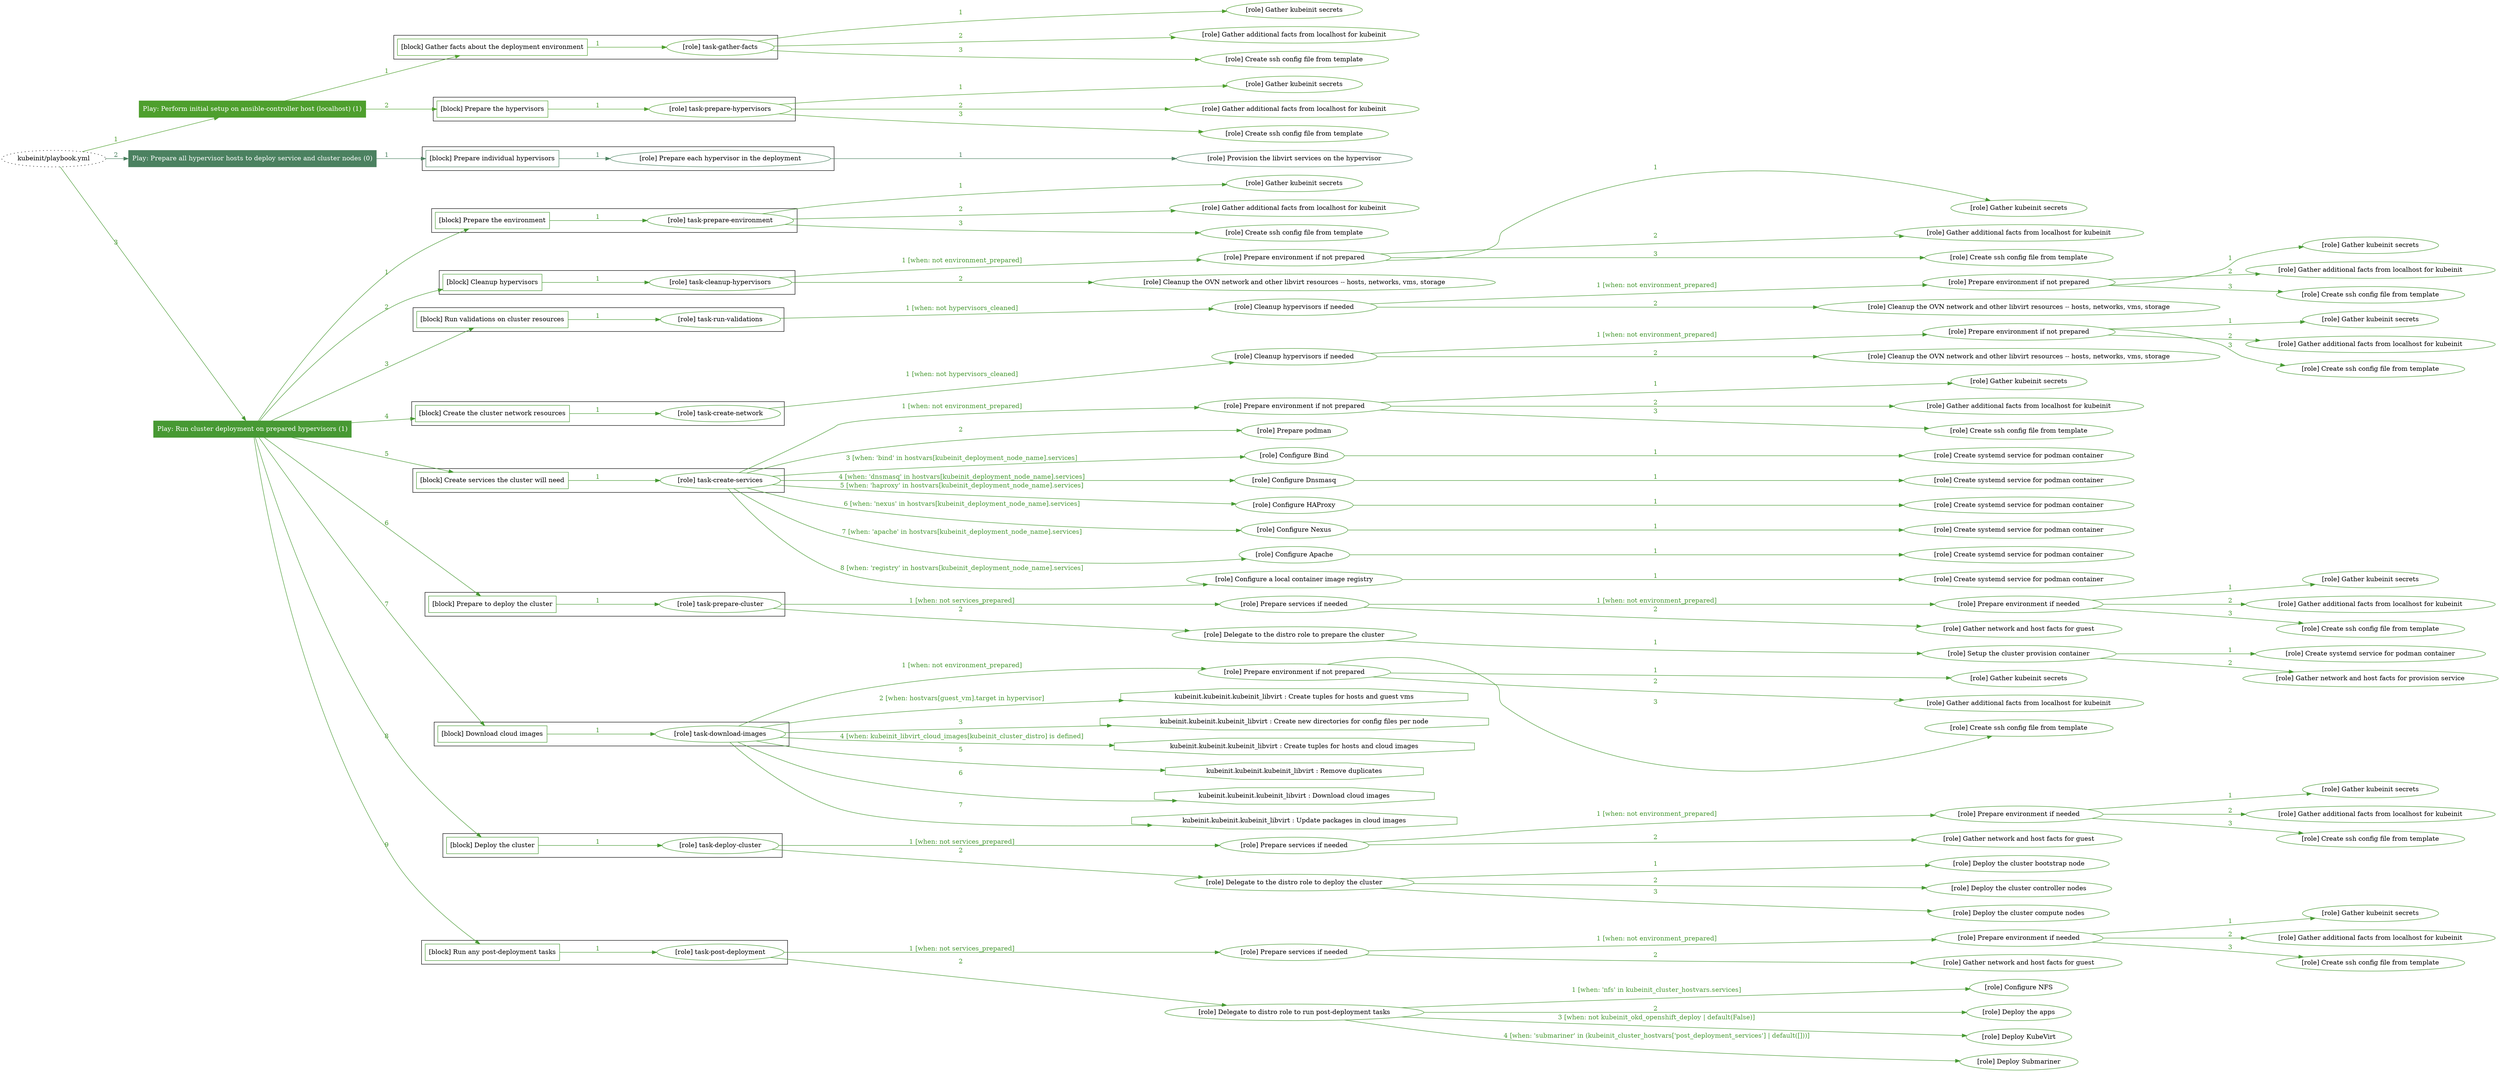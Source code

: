 digraph {
	graph [concentrate=true ordering=in rankdir=LR ratio=fill]
	edge [esep=5 sep=10]
	"kubeinit/playbook.yml" [URL="/home/runner/work/kubeinit/kubeinit/kubeinit/playbook.yml" id=playbook_1ff93399 style=dotted]
	play_5fdfd89e [label="Play: Perform initial setup on ansible-controller host (localhost) (1)" URL="/home/runner/work/kubeinit/kubeinit/kubeinit/playbook.yml" color="#4e9f2d" fontcolor="#ffffff" id=play_5fdfd89e shape=box style=filled tooltip=localhost]
	"kubeinit/playbook.yml" -> play_5fdfd89e [label="1 " color="#4e9f2d" fontcolor="#4e9f2d" id=edge_21fdbb49 labeltooltip="1 " tooltip="1 "]
	subgraph "Gather kubeinit secrets" {
		role_49c3a734 [label="[role] Gather kubeinit secrets" URL="/home/runner/.ansible/collections/ansible_collections/kubeinit/kubeinit/roles/kubeinit_prepare/tasks/gather_kubeinit_facts.yml" color="#4e9f2d" id=role_49c3a734 tooltip="Gather kubeinit secrets"]
	}
	subgraph "Gather additional facts from localhost for kubeinit" {
		role_5e8c864f [label="[role] Gather additional facts from localhost for kubeinit" URL="/home/runner/.ansible/collections/ansible_collections/kubeinit/kubeinit/roles/kubeinit_prepare/tasks/gather_kubeinit_facts.yml" color="#4e9f2d" id=role_5e8c864f tooltip="Gather additional facts from localhost for kubeinit"]
	}
	subgraph "Create ssh config file from template" {
		role_b722c3be [label="[role] Create ssh config file from template" URL="/home/runner/.ansible/collections/ansible_collections/kubeinit/kubeinit/roles/kubeinit_prepare/tasks/gather_kubeinit_facts.yml" color="#4e9f2d" id=role_b722c3be tooltip="Create ssh config file from template"]
	}
	subgraph "task-gather-facts" {
		role_7dc022e3 [label="[role] task-gather-facts" URL="/home/runner/work/kubeinit/kubeinit/kubeinit/playbook.yml" color="#4e9f2d" id=role_7dc022e3 tooltip="task-gather-facts"]
		role_7dc022e3 -> role_49c3a734 [label="1 " color="#4e9f2d" fontcolor="#4e9f2d" id=edge_819ff33d labeltooltip="1 " tooltip="1 "]
		role_7dc022e3 -> role_5e8c864f [label="2 " color="#4e9f2d" fontcolor="#4e9f2d" id=edge_1ce2fb0a labeltooltip="2 " tooltip="2 "]
		role_7dc022e3 -> role_b722c3be [label="3 " color="#4e9f2d" fontcolor="#4e9f2d" id=edge_2e42896e labeltooltip="3 " tooltip="3 "]
	}
	subgraph "Gather kubeinit secrets" {
		role_e5f36f93 [label="[role] Gather kubeinit secrets" URL="/home/runner/.ansible/collections/ansible_collections/kubeinit/kubeinit/roles/kubeinit_prepare/tasks/gather_kubeinit_facts.yml" color="#4e9f2d" id=role_e5f36f93 tooltip="Gather kubeinit secrets"]
	}
	subgraph "Gather additional facts from localhost for kubeinit" {
		role_db887ac4 [label="[role] Gather additional facts from localhost for kubeinit" URL="/home/runner/.ansible/collections/ansible_collections/kubeinit/kubeinit/roles/kubeinit_prepare/tasks/gather_kubeinit_facts.yml" color="#4e9f2d" id=role_db887ac4 tooltip="Gather additional facts from localhost for kubeinit"]
	}
	subgraph "Create ssh config file from template" {
		role_b3c71777 [label="[role] Create ssh config file from template" URL="/home/runner/.ansible/collections/ansible_collections/kubeinit/kubeinit/roles/kubeinit_prepare/tasks/gather_kubeinit_facts.yml" color="#4e9f2d" id=role_b3c71777 tooltip="Create ssh config file from template"]
	}
	subgraph "task-prepare-hypervisors" {
		role_5ea11b6c [label="[role] task-prepare-hypervisors" URL="/home/runner/work/kubeinit/kubeinit/kubeinit/playbook.yml" color="#4e9f2d" id=role_5ea11b6c tooltip="task-prepare-hypervisors"]
		role_5ea11b6c -> role_e5f36f93 [label="1 " color="#4e9f2d" fontcolor="#4e9f2d" id=edge_1180c8c8 labeltooltip="1 " tooltip="1 "]
		role_5ea11b6c -> role_db887ac4 [label="2 " color="#4e9f2d" fontcolor="#4e9f2d" id=edge_16443a8b labeltooltip="2 " tooltip="2 "]
		role_5ea11b6c -> role_b3c71777 [label="3 " color="#4e9f2d" fontcolor="#4e9f2d" id=edge_d5520b20 labeltooltip="3 " tooltip="3 "]
	}
	subgraph "Play: Perform initial setup on ansible-controller host (localhost) (1)" {
		play_5fdfd89e -> block_15caa8b6 [label=1 color="#4e9f2d" fontcolor="#4e9f2d" id=edge_11a3eb8b labeltooltip=1 tooltip=1]
		subgraph cluster_block_15caa8b6 {
			block_15caa8b6 [label="[block] Gather facts about the deployment environment" URL="/home/runner/work/kubeinit/kubeinit/kubeinit/playbook.yml" color="#4e9f2d" id=block_15caa8b6 labeltooltip="Gather facts about the deployment environment" shape=box tooltip="Gather facts about the deployment environment"]
			block_15caa8b6 -> role_7dc022e3 [label="1 " color="#4e9f2d" fontcolor="#4e9f2d" id=edge_500971f7 labeltooltip="1 " tooltip="1 "]
		}
		play_5fdfd89e -> block_3ce76efa [label=2 color="#4e9f2d" fontcolor="#4e9f2d" id=edge_44bc9c88 labeltooltip=2 tooltip=2]
		subgraph cluster_block_3ce76efa {
			block_3ce76efa [label="[block] Prepare the hypervisors" URL="/home/runner/work/kubeinit/kubeinit/kubeinit/playbook.yml" color="#4e9f2d" id=block_3ce76efa labeltooltip="Prepare the hypervisors" shape=box tooltip="Prepare the hypervisors"]
			block_3ce76efa -> role_5ea11b6c [label="1 " color="#4e9f2d" fontcolor="#4e9f2d" id=edge_b501c1a0 labeltooltip="1 " tooltip="1 "]
		}
	}
	play_5c0e1724 [label="Play: Prepare all hypervisor hosts to deploy service and cluster nodes (0)" URL="/home/runner/work/kubeinit/kubeinit/kubeinit/playbook.yml" color="#4b8160" fontcolor="#ffffff" id=play_5c0e1724 shape=box style=filled tooltip="Play: Prepare all hypervisor hosts to deploy service and cluster nodes (0)"]
	"kubeinit/playbook.yml" -> play_5c0e1724 [label="2 " color="#4b8160" fontcolor="#4b8160" id=edge_f6b356de labeltooltip="2 " tooltip="2 "]
	subgraph "Provision the libvirt services on the hypervisor" {
		role_77f434cf [label="[role] Provision the libvirt services on the hypervisor" URL="/home/runner/.ansible/collections/ansible_collections/kubeinit/kubeinit/roles/kubeinit_prepare/tasks/prepare_hypervisor.yml" color="#4b8160" id=role_77f434cf tooltip="Provision the libvirt services on the hypervisor"]
	}
	subgraph "Prepare each hypervisor in the deployment" {
		role_4f306f77 [label="[role] Prepare each hypervisor in the deployment" URL="/home/runner/work/kubeinit/kubeinit/kubeinit/playbook.yml" color="#4b8160" id=role_4f306f77 tooltip="Prepare each hypervisor in the deployment"]
		role_4f306f77 -> role_77f434cf [label="1 " color="#4b8160" fontcolor="#4b8160" id=edge_2c7dc4bf labeltooltip="1 " tooltip="1 "]
	}
	subgraph "Play: Prepare all hypervisor hosts to deploy service and cluster nodes (0)" {
		play_5c0e1724 -> block_5248320a [label=1 color="#4b8160" fontcolor="#4b8160" id=edge_099c33d2 labeltooltip=1 tooltip=1]
		subgraph cluster_block_5248320a {
			block_5248320a [label="[block] Prepare individual hypervisors" URL="/home/runner/work/kubeinit/kubeinit/kubeinit/playbook.yml" color="#4b8160" id=block_5248320a labeltooltip="Prepare individual hypervisors" shape=box tooltip="Prepare individual hypervisors"]
			block_5248320a -> role_4f306f77 [label="1 " color="#4b8160" fontcolor="#4b8160" id=edge_e6e55d53 labeltooltip="1 " tooltip="1 "]
		}
	}
	play_55cb73df [label="Play: Run cluster deployment on prepared hypervisors (1)" URL="/home/runner/work/kubeinit/kubeinit/kubeinit/playbook.yml" color="#479933" fontcolor="#ffffff" id=play_55cb73df shape=box style=filled tooltip=localhost]
	"kubeinit/playbook.yml" -> play_55cb73df [label="3 " color="#479933" fontcolor="#479933" id=edge_9774d066 labeltooltip="3 " tooltip="3 "]
	subgraph "Gather kubeinit secrets" {
		role_aea12bf1 [label="[role] Gather kubeinit secrets" URL="/home/runner/.ansible/collections/ansible_collections/kubeinit/kubeinit/roles/kubeinit_prepare/tasks/gather_kubeinit_facts.yml" color="#479933" id=role_aea12bf1 tooltip="Gather kubeinit secrets"]
	}
	subgraph "Gather additional facts from localhost for kubeinit" {
		role_6585eebe [label="[role] Gather additional facts from localhost for kubeinit" URL="/home/runner/.ansible/collections/ansible_collections/kubeinit/kubeinit/roles/kubeinit_prepare/tasks/gather_kubeinit_facts.yml" color="#479933" id=role_6585eebe tooltip="Gather additional facts from localhost for kubeinit"]
	}
	subgraph "Create ssh config file from template" {
		role_216a3174 [label="[role] Create ssh config file from template" URL="/home/runner/.ansible/collections/ansible_collections/kubeinit/kubeinit/roles/kubeinit_prepare/tasks/gather_kubeinit_facts.yml" color="#479933" id=role_216a3174 tooltip="Create ssh config file from template"]
	}
	subgraph "task-prepare-environment" {
		role_f39e6e69 [label="[role] task-prepare-environment" URL="/home/runner/work/kubeinit/kubeinit/kubeinit/playbook.yml" color="#479933" id=role_f39e6e69 tooltip="task-prepare-environment"]
		role_f39e6e69 -> role_aea12bf1 [label="1 " color="#479933" fontcolor="#479933" id=edge_892be9dd labeltooltip="1 " tooltip="1 "]
		role_f39e6e69 -> role_6585eebe [label="2 " color="#479933" fontcolor="#479933" id=edge_7e861d71 labeltooltip="2 " tooltip="2 "]
		role_f39e6e69 -> role_216a3174 [label="3 " color="#479933" fontcolor="#479933" id=edge_78cba6de labeltooltip="3 " tooltip="3 "]
	}
	subgraph "Gather kubeinit secrets" {
		role_bb05bee2 [label="[role] Gather kubeinit secrets" URL="/home/runner/.ansible/collections/ansible_collections/kubeinit/kubeinit/roles/kubeinit_prepare/tasks/gather_kubeinit_facts.yml" color="#479933" id=role_bb05bee2 tooltip="Gather kubeinit secrets"]
	}
	subgraph "Gather additional facts from localhost for kubeinit" {
		role_0fd98ea9 [label="[role] Gather additional facts from localhost for kubeinit" URL="/home/runner/.ansible/collections/ansible_collections/kubeinit/kubeinit/roles/kubeinit_prepare/tasks/gather_kubeinit_facts.yml" color="#479933" id=role_0fd98ea9 tooltip="Gather additional facts from localhost for kubeinit"]
	}
	subgraph "Create ssh config file from template" {
		role_f7f7cad5 [label="[role] Create ssh config file from template" URL="/home/runner/.ansible/collections/ansible_collections/kubeinit/kubeinit/roles/kubeinit_prepare/tasks/gather_kubeinit_facts.yml" color="#479933" id=role_f7f7cad5 tooltip="Create ssh config file from template"]
	}
	subgraph "Prepare environment if not prepared" {
		role_db6cc1e6 [label="[role] Prepare environment if not prepared" URL="/home/runner/.ansible/collections/ansible_collections/kubeinit/kubeinit/roles/kubeinit_prepare/tasks/cleanup_hypervisors.yml" color="#479933" id=role_db6cc1e6 tooltip="Prepare environment if not prepared"]
		role_db6cc1e6 -> role_bb05bee2 [label="1 " color="#479933" fontcolor="#479933" id=edge_cb6e2109 labeltooltip="1 " tooltip="1 "]
		role_db6cc1e6 -> role_0fd98ea9 [label="2 " color="#479933" fontcolor="#479933" id=edge_6e3d3375 labeltooltip="2 " tooltip="2 "]
		role_db6cc1e6 -> role_f7f7cad5 [label="3 " color="#479933" fontcolor="#479933" id=edge_03cf9e16 labeltooltip="3 " tooltip="3 "]
	}
	subgraph "Cleanup the OVN network and other libvirt resources -- hosts, networks, vms, storage" {
		role_8d171541 [label="[role] Cleanup the OVN network and other libvirt resources -- hosts, networks, vms, storage" URL="/home/runner/.ansible/collections/ansible_collections/kubeinit/kubeinit/roles/kubeinit_prepare/tasks/cleanup_hypervisors.yml" color="#479933" id=role_8d171541 tooltip="Cleanup the OVN network and other libvirt resources -- hosts, networks, vms, storage"]
	}
	subgraph "task-cleanup-hypervisors" {
		role_42e228b5 [label="[role] task-cleanup-hypervisors" URL="/home/runner/work/kubeinit/kubeinit/kubeinit/playbook.yml" color="#479933" id=role_42e228b5 tooltip="task-cleanup-hypervisors"]
		role_42e228b5 -> role_db6cc1e6 [label="1 [when: not environment_prepared]" color="#479933" fontcolor="#479933" id=edge_d5caaf39 labeltooltip="1 [when: not environment_prepared]" tooltip="1 [when: not environment_prepared]"]
		role_42e228b5 -> role_8d171541 [label="2 " color="#479933" fontcolor="#479933" id=edge_8e33b269 labeltooltip="2 " tooltip="2 "]
	}
	subgraph "Gather kubeinit secrets" {
		role_87fd9605 [label="[role] Gather kubeinit secrets" URL="/home/runner/.ansible/collections/ansible_collections/kubeinit/kubeinit/roles/kubeinit_prepare/tasks/gather_kubeinit_facts.yml" color="#479933" id=role_87fd9605 tooltip="Gather kubeinit secrets"]
	}
	subgraph "Gather additional facts from localhost for kubeinit" {
		role_fce967c8 [label="[role] Gather additional facts from localhost for kubeinit" URL="/home/runner/.ansible/collections/ansible_collections/kubeinit/kubeinit/roles/kubeinit_prepare/tasks/gather_kubeinit_facts.yml" color="#479933" id=role_fce967c8 tooltip="Gather additional facts from localhost for kubeinit"]
	}
	subgraph "Create ssh config file from template" {
		role_3dafe2b4 [label="[role] Create ssh config file from template" URL="/home/runner/.ansible/collections/ansible_collections/kubeinit/kubeinit/roles/kubeinit_prepare/tasks/gather_kubeinit_facts.yml" color="#479933" id=role_3dafe2b4 tooltip="Create ssh config file from template"]
	}
	subgraph "Prepare environment if not prepared" {
		role_d2bd8965 [label="[role] Prepare environment if not prepared" URL="/home/runner/.ansible/collections/ansible_collections/kubeinit/kubeinit/roles/kubeinit_prepare/tasks/cleanup_hypervisors.yml" color="#479933" id=role_d2bd8965 tooltip="Prepare environment if not prepared"]
		role_d2bd8965 -> role_87fd9605 [label="1 " color="#479933" fontcolor="#479933" id=edge_04a3b113 labeltooltip="1 " tooltip="1 "]
		role_d2bd8965 -> role_fce967c8 [label="2 " color="#479933" fontcolor="#479933" id=edge_fd6bee18 labeltooltip="2 " tooltip="2 "]
		role_d2bd8965 -> role_3dafe2b4 [label="3 " color="#479933" fontcolor="#479933" id=edge_ff7ad1f9 labeltooltip="3 " tooltip="3 "]
	}
	subgraph "Cleanup the OVN network and other libvirt resources -- hosts, networks, vms, storage" {
		role_2d54f78a [label="[role] Cleanup the OVN network and other libvirt resources -- hosts, networks, vms, storage" URL="/home/runner/.ansible/collections/ansible_collections/kubeinit/kubeinit/roles/kubeinit_prepare/tasks/cleanup_hypervisors.yml" color="#479933" id=role_2d54f78a tooltip="Cleanup the OVN network and other libvirt resources -- hosts, networks, vms, storage"]
	}
	subgraph "Cleanup hypervisors if needed" {
		role_d8a662e6 [label="[role] Cleanup hypervisors if needed" URL="/home/runner/.ansible/collections/ansible_collections/kubeinit/kubeinit/roles/kubeinit_validations/tasks/main.yml" color="#479933" id=role_d8a662e6 tooltip="Cleanup hypervisors if needed"]
		role_d8a662e6 -> role_d2bd8965 [label="1 [when: not environment_prepared]" color="#479933" fontcolor="#479933" id=edge_f64a49d8 labeltooltip="1 [when: not environment_prepared]" tooltip="1 [when: not environment_prepared]"]
		role_d8a662e6 -> role_2d54f78a [label="2 " color="#479933" fontcolor="#479933" id=edge_2bc15ce3 labeltooltip="2 " tooltip="2 "]
	}
	subgraph "task-run-validations" {
		role_a44f5b52 [label="[role] task-run-validations" URL="/home/runner/work/kubeinit/kubeinit/kubeinit/playbook.yml" color="#479933" id=role_a44f5b52 tooltip="task-run-validations"]
		role_a44f5b52 -> role_d8a662e6 [label="1 [when: not hypervisors_cleaned]" color="#479933" fontcolor="#479933" id=edge_88e48819 labeltooltip="1 [when: not hypervisors_cleaned]" tooltip="1 [when: not hypervisors_cleaned]"]
	}
	subgraph "Gather kubeinit secrets" {
		role_524bf1df [label="[role] Gather kubeinit secrets" URL="/home/runner/.ansible/collections/ansible_collections/kubeinit/kubeinit/roles/kubeinit_prepare/tasks/gather_kubeinit_facts.yml" color="#479933" id=role_524bf1df tooltip="Gather kubeinit secrets"]
	}
	subgraph "Gather additional facts from localhost for kubeinit" {
		role_111172e8 [label="[role] Gather additional facts from localhost for kubeinit" URL="/home/runner/.ansible/collections/ansible_collections/kubeinit/kubeinit/roles/kubeinit_prepare/tasks/gather_kubeinit_facts.yml" color="#479933" id=role_111172e8 tooltip="Gather additional facts from localhost for kubeinit"]
	}
	subgraph "Create ssh config file from template" {
		role_97e3ba35 [label="[role] Create ssh config file from template" URL="/home/runner/.ansible/collections/ansible_collections/kubeinit/kubeinit/roles/kubeinit_prepare/tasks/gather_kubeinit_facts.yml" color="#479933" id=role_97e3ba35 tooltip="Create ssh config file from template"]
	}
	subgraph "Prepare environment if not prepared" {
		role_74abcb84 [label="[role] Prepare environment if not prepared" URL="/home/runner/.ansible/collections/ansible_collections/kubeinit/kubeinit/roles/kubeinit_prepare/tasks/cleanup_hypervisors.yml" color="#479933" id=role_74abcb84 tooltip="Prepare environment if not prepared"]
		role_74abcb84 -> role_524bf1df [label="1 " color="#479933" fontcolor="#479933" id=edge_194d8ddb labeltooltip="1 " tooltip="1 "]
		role_74abcb84 -> role_111172e8 [label="2 " color="#479933" fontcolor="#479933" id=edge_3fdbf77b labeltooltip="2 " tooltip="2 "]
		role_74abcb84 -> role_97e3ba35 [label="3 " color="#479933" fontcolor="#479933" id=edge_da8d8acf labeltooltip="3 " tooltip="3 "]
	}
	subgraph "Cleanup the OVN network and other libvirt resources -- hosts, networks, vms, storage" {
		role_193f05c4 [label="[role] Cleanup the OVN network and other libvirt resources -- hosts, networks, vms, storage" URL="/home/runner/.ansible/collections/ansible_collections/kubeinit/kubeinit/roles/kubeinit_prepare/tasks/cleanup_hypervisors.yml" color="#479933" id=role_193f05c4 tooltip="Cleanup the OVN network and other libvirt resources -- hosts, networks, vms, storage"]
	}
	subgraph "Cleanup hypervisors if needed" {
		role_09a32f65 [label="[role] Cleanup hypervisors if needed" URL="/home/runner/.ansible/collections/ansible_collections/kubeinit/kubeinit/roles/kubeinit_libvirt/tasks/create_network.yml" color="#479933" id=role_09a32f65 tooltip="Cleanup hypervisors if needed"]
		role_09a32f65 -> role_74abcb84 [label="1 [when: not environment_prepared]" color="#479933" fontcolor="#479933" id=edge_2c79cbf2 labeltooltip="1 [when: not environment_prepared]" tooltip="1 [when: not environment_prepared]"]
		role_09a32f65 -> role_193f05c4 [label="2 " color="#479933" fontcolor="#479933" id=edge_67bb71ce labeltooltip="2 " tooltip="2 "]
	}
	subgraph "task-create-network" {
		role_a8de6885 [label="[role] task-create-network" URL="/home/runner/work/kubeinit/kubeinit/kubeinit/playbook.yml" color="#479933" id=role_a8de6885 tooltip="task-create-network"]
		role_a8de6885 -> role_09a32f65 [label="1 [when: not hypervisors_cleaned]" color="#479933" fontcolor="#479933" id=edge_fe17fdb2 labeltooltip="1 [when: not hypervisors_cleaned]" tooltip="1 [when: not hypervisors_cleaned]"]
	}
	subgraph "Gather kubeinit secrets" {
		role_1e21e169 [label="[role] Gather kubeinit secrets" URL="/home/runner/.ansible/collections/ansible_collections/kubeinit/kubeinit/roles/kubeinit_prepare/tasks/gather_kubeinit_facts.yml" color="#479933" id=role_1e21e169 tooltip="Gather kubeinit secrets"]
	}
	subgraph "Gather additional facts from localhost for kubeinit" {
		role_b2c25b23 [label="[role] Gather additional facts from localhost for kubeinit" URL="/home/runner/.ansible/collections/ansible_collections/kubeinit/kubeinit/roles/kubeinit_prepare/tasks/gather_kubeinit_facts.yml" color="#479933" id=role_b2c25b23 tooltip="Gather additional facts from localhost for kubeinit"]
	}
	subgraph "Create ssh config file from template" {
		role_ffa2cadd [label="[role] Create ssh config file from template" URL="/home/runner/.ansible/collections/ansible_collections/kubeinit/kubeinit/roles/kubeinit_prepare/tasks/gather_kubeinit_facts.yml" color="#479933" id=role_ffa2cadd tooltip="Create ssh config file from template"]
	}
	subgraph "Prepare environment if not prepared" {
		role_2c59f0c0 [label="[role] Prepare environment if not prepared" URL="/home/runner/.ansible/collections/ansible_collections/kubeinit/kubeinit/roles/kubeinit_services/tasks/main.yml" color="#479933" id=role_2c59f0c0 tooltip="Prepare environment if not prepared"]
		role_2c59f0c0 -> role_1e21e169 [label="1 " color="#479933" fontcolor="#479933" id=edge_147802cc labeltooltip="1 " tooltip="1 "]
		role_2c59f0c0 -> role_b2c25b23 [label="2 " color="#479933" fontcolor="#479933" id=edge_0387c9e4 labeltooltip="2 " tooltip="2 "]
		role_2c59f0c0 -> role_ffa2cadd [label="3 " color="#479933" fontcolor="#479933" id=edge_1ecaeabf labeltooltip="3 " tooltip="3 "]
	}
	subgraph "Prepare podman" {
		role_a14d23da [label="[role] Prepare podman" URL="/home/runner/.ansible/collections/ansible_collections/kubeinit/kubeinit/roles/kubeinit_services/tasks/00_create_service_pod.yml" color="#479933" id=role_a14d23da tooltip="Prepare podman"]
	}
	subgraph "Create systemd service for podman container" {
		role_0192c98d [label="[role] Create systemd service for podman container" URL="/home/runner/.ansible/collections/ansible_collections/kubeinit/kubeinit/roles/kubeinit_bind/tasks/main.yml" color="#479933" id=role_0192c98d tooltip="Create systemd service for podman container"]
	}
	subgraph "Configure Bind" {
		role_77398bd4 [label="[role] Configure Bind" URL="/home/runner/.ansible/collections/ansible_collections/kubeinit/kubeinit/roles/kubeinit_services/tasks/start_services_containers.yml" color="#479933" id=role_77398bd4 tooltip="Configure Bind"]
		role_77398bd4 -> role_0192c98d [label="1 " color="#479933" fontcolor="#479933" id=edge_6db4cb2a labeltooltip="1 " tooltip="1 "]
	}
	subgraph "Create systemd service for podman container" {
		role_e31bf968 [label="[role] Create systemd service for podman container" URL="/home/runner/.ansible/collections/ansible_collections/kubeinit/kubeinit/roles/kubeinit_dnsmasq/tasks/main.yml" color="#479933" id=role_e31bf968 tooltip="Create systemd service for podman container"]
	}
	subgraph "Configure Dnsmasq" {
		role_c11c8da2 [label="[role] Configure Dnsmasq" URL="/home/runner/.ansible/collections/ansible_collections/kubeinit/kubeinit/roles/kubeinit_services/tasks/start_services_containers.yml" color="#479933" id=role_c11c8da2 tooltip="Configure Dnsmasq"]
		role_c11c8da2 -> role_e31bf968 [label="1 " color="#479933" fontcolor="#479933" id=edge_1f4a18cd labeltooltip="1 " tooltip="1 "]
	}
	subgraph "Create systemd service for podman container" {
		role_b3cb6da6 [label="[role] Create systemd service for podman container" URL="/home/runner/.ansible/collections/ansible_collections/kubeinit/kubeinit/roles/kubeinit_haproxy/tasks/main.yml" color="#479933" id=role_b3cb6da6 tooltip="Create systemd service for podman container"]
	}
	subgraph "Configure HAProxy" {
		role_b45ea668 [label="[role] Configure HAProxy" URL="/home/runner/.ansible/collections/ansible_collections/kubeinit/kubeinit/roles/kubeinit_services/tasks/start_services_containers.yml" color="#479933" id=role_b45ea668 tooltip="Configure HAProxy"]
		role_b45ea668 -> role_b3cb6da6 [label="1 " color="#479933" fontcolor="#479933" id=edge_7a2b7950 labeltooltip="1 " tooltip="1 "]
	}
	subgraph "Create systemd service for podman container" {
		role_c8a273f2 [label="[role] Create systemd service for podman container" URL="/home/runner/.ansible/collections/ansible_collections/kubeinit/kubeinit/roles/kubeinit_nexus/tasks/main.yml" color="#479933" id=role_c8a273f2 tooltip="Create systemd service for podman container"]
	}
	subgraph "Configure Nexus" {
		role_4666f35f [label="[role] Configure Nexus" URL="/home/runner/.ansible/collections/ansible_collections/kubeinit/kubeinit/roles/kubeinit_services/tasks/start_services_containers.yml" color="#479933" id=role_4666f35f tooltip="Configure Nexus"]
		role_4666f35f -> role_c8a273f2 [label="1 " color="#479933" fontcolor="#479933" id=edge_6d8be58f labeltooltip="1 " tooltip="1 "]
	}
	subgraph "Create systemd service for podman container" {
		role_c3622a89 [label="[role] Create systemd service for podman container" URL="/home/runner/.ansible/collections/ansible_collections/kubeinit/kubeinit/roles/kubeinit_apache/tasks/main.yml" color="#479933" id=role_c3622a89 tooltip="Create systemd service for podman container"]
	}
	subgraph "Configure Apache" {
		role_f41be653 [label="[role] Configure Apache" URL="/home/runner/.ansible/collections/ansible_collections/kubeinit/kubeinit/roles/kubeinit_services/tasks/start_services_containers.yml" color="#479933" id=role_f41be653 tooltip="Configure Apache"]
		role_f41be653 -> role_c3622a89 [label="1 " color="#479933" fontcolor="#479933" id=edge_f8d39b3e labeltooltip="1 " tooltip="1 "]
	}
	subgraph "Create systemd service for podman container" {
		role_951a1596 [label="[role] Create systemd service for podman container" URL="/home/runner/.ansible/collections/ansible_collections/kubeinit/kubeinit/roles/kubeinit_registry/tasks/main.yml" color="#479933" id=role_951a1596 tooltip="Create systemd service for podman container"]
	}
	subgraph "Configure a local container image registry" {
		role_5cbf9fea [label="[role] Configure a local container image registry" URL="/home/runner/.ansible/collections/ansible_collections/kubeinit/kubeinit/roles/kubeinit_services/tasks/start_services_containers.yml" color="#479933" id=role_5cbf9fea tooltip="Configure a local container image registry"]
		role_5cbf9fea -> role_951a1596 [label="1 " color="#479933" fontcolor="#479933" id=edge_a291a93d labeltooltip="1 " tooltip="1 "]
	}
	subgraph "task-create-services" {
		role_525c6601 [label="[role] task-create-services" URL="/home/runner/work/kubeinit/kubeinit/kubeinit/playbook.yml" color="#479933" id=role_525c6601 tooltip="task-create-services"]
		role_525c6601 -> role_2c59f0c0 [label="1 [when: not environment_prepared]" color="#479933" fontcolor="#479933" id=edge_bbe7cbbe labeltooltip="1 [when: not environment_prepared]" tooltip="1 [when: not environment_prepared]"]
		role_525c6601 -> role_a14d23da [label="2 " color="#479933" fontcolor="#479933" id=edge_1c77eab2 labeltooltip="2 " tooltip="2 "]
		role_525c6601 -> role_77398bd4 [label="3 [when: 'bind' in hostvars[kubeinit_deployment_node_name].services]" color="#479933" fontcolor="#479933" id=edge_4eaedb82 labeltooltip="3 [when: 'bind' in hostvars[kubeinit_deployment_node_name].services]" tooltip="3 [when: 'bind' in hostvars[kubeinit_deployment_node_name].services]"]
		role_525c6601 -> role_c11c8da2 [label="4 [when: 'dnsmasq' in hostvars[kubeinit_deployment_node_name].services]" color="#479933" fontcolor="#479933" id=edge_9d869cfb labeltooltip="4 [when: 'dnsmasq' in hostvars[kubeinit_deployment_node_name].services]" tooltip="4 [when: 'dnsmasq' in hostvars[kubeinit_deployment_node_name].services]"]
		role_525c6601 -> role_b45ea668 [label="5 [when: 'haproxy' in hostvars[kubeinit_deployment_node_name].services]" color="#479933" fontcolor="#479933" id=edge_b6b0d936 labeltooltip="5 [when: 'haproxy' in hostvars[kubeinit_deployment_node_name].services]" tooltip="5 [when: 'haproxy' in hostvars[kubeinit_deployment_node_name].services]"]
		role_525c6601 -> role_4666f35f [label="6 [when: 'nexus' in hostvars[kubeinit_deployment_node_name].services]" color="#479933" fontcolor="#479933" id=edge_0786065e labeltooltip="6 [when: 'nexus' in hostvars[kubeinit_deployment_node_name].services]" tooltip="6 [when: 'nexus' in hostvars[kubeinit_deployment_node_name].services]"]
		role_525c6601 -> role_f41be653 [label="7 [when: 'apache' in hostvars[kubeinit_deployment_node_name].services]" color="#479933" fontcolor="#479933" id=edge_d3d5a9ff labeltooltip="7 [when: 'apache' in hostvars[kubeinit_deployment_node_name].services]" tooltip="7 [when: 'apache' in hostvars[kubeinit_deployment_node_name].services]"]
		role_525c6601 -> role_5cbf9fea [label="8 [when: 'registry' in hostvars[kubeinit_deployment_node_name].services]" color="#479933" fontcolor="#479933" id=edge_20fdc6f9 labeltooltip="8 [when: 'registry' in hostvars[kubeinit_deployment_node_name].services]" tooltip="8 [when: 'registry' in hostvars[kubeinit_deployment_node_name].services]"]
	}
	subgraph "Gather kubeinit secrets" {
		role_919019fa [label="[role] Gather kubeinit secrets" URL="/home/runner/.ansible/collections/ansible_collections/kubeinit/kubeinit/roles/kubeinit_prepare/tasks/gather_kubeinit_facts.yml" color="#479933" id=role_919019fa tooltip="Gather kubeinit secrets"]
	}
	subgraph "Gather additional facts from localhost for kubeinit" {
		role_1981d12b [label="[role] Gather additional facts from localhost for kubeinit" URL="/home/runner/.ansible/collections/ansible_collections/kubeinit/kubeinit/roles/kubeinit_prepare/tasks/gather_kubeinit_facts.yml" color="#479933" id=role_1981d12b tooltip="Gather additional facts from localhost for kubeinit"]
	}
	subgraph "Create ssh config file from template" {
		role_b09f5651 [label="[role] Create ssh config file from template" URL="/home/runner/.ansible/collections/ansible_collections/kubeinit/kubeinit/roles/kubeinit_prepare/tasks/gather_kubeinit_facts.yml" color="#479933" id=role_b09f5651 tooltip="Create ssh config file from template"]
	}
	subgraph "Prepare environment if needed" {
		role_d769cc22 [label="[role] Prepare environment if needed" URL="/home/runner/.ansible/collections/ansible_collections/kubeinit/kubeinit/roles/kubeinit_services/tasks/prepare_services.yml" color="#479933" id=role_d769cc22 tooltip="Prepare environment if needed"]
		role_d769cc22 -> role_919019fa [label="1 " color="#479933" fontcolor="#479933" id=edge_19f87e87 labeltooltip="1 " tooltip="1 "]
		role_d769cc22 -> role_1981d12b [label="2 " color="#479933" fontcolor="#479933" id=edge_0fd0e24c labeltooltip="2 " tooltip="2 "]
		role_d769cc22 -> role_b09f5651 [label="3 " color="#479933" fontcolor="#479933" id=edge_f1b25106 labeltooltip="3 " tooltip="3 "]
	}
	subgraph "Gather network and host facts for guest" {
		role_c57f26c2 [label="[role] Gather network and host facts for guest" URL="/home/runner/.ansible/collections/ansible_collections/kubeinit/kubeinit/roles/kubeinit_services/tasks/prepare_services.yml" color="#479933" id=role_c57f26c2 tooltip="Gather network and host facts for guest"]
	}
	subgraph "Prepare services if needed" {
		role_da8ec2e1 [label="[role] Prepare services if needed" URL="/home/runner/.ansible/collections/ansible_collections/kubeinit/kubeinit/roles/kubeinit_prepare/tasks/prepare_cluster.yml" color="#479933" id=role_da8ec2e1 tooltip="Prepare services if needed"]
		role_da8ec2e1 -> role_d769cc22 [label="1 [when: not environment_prepared]" color="#479933" fontcolor="#479933" id=edge_ff4a761a labeltooltip="1 [when: not environment_prepared]" tooltip="1 [when: not environment_prepared]"]
		role_da8ec2e1 -> role_c57f26c2 [label="2 " color="#479933" fontcolor="#479933" id=edge_f389689e labeltooltip="2 " tooltip="2 "]
	}
	subgraph "Create systemd service for podman container" {
		role_90a6b73e [label="[role] Create systemd service for podman container" URL="/home/runner/.ansible/collections/ansible_collections/kubeinit/kubeinit/roles/kubeinit_services/tasks/create_provision_container.yml" color="#479933" id=role_90a6b73e tooltip="Create systemd service for podman container"]
	}
	subgraph "Gather network and host facts for provision service" {
		role_1120e99f [label="[role] Gather network and host facts for provision service" URL="/home/runner/.ansible/collections/ansible_collections/kubeinit/kubeinit/roles/kubeinit_services/tasks/create_provision_container.yml" color="#479933" id=role_1120e99f tooltip="Gather network and host facts for provision service"]
	}
	subgraph "Setup the cluster provision container" {
		role_31245762 [label="[role] Setup the cluster provision container" URL="/home/runner/.ansible/collections/ansible_collections/kubeinit/kubeinit/roles/kubeinit_okd/tasks/prepare_cluster.yml" color="#479933" id=role_31245762 tooltip="Setup the cluster provision container"]
		role_31245762 -> role_90a6b73e [label="1 " color="#479933" fontcolor="#479933" id=edge_d40e9f57 labeltooltip="1 " tooltip="1 "]
		role_31245762 -> role_1120e99f [label="2 " color="#479933" fontcolor="#479933" id=edge_a91e5d02 labeltooltip="2 " tooltip="2 "]
	}
	subgraph "Delegate to the distro role to prepare the cluster" {
		role_7434c25b [label="[role] Delegate to the distro role to prepare the cluster" URL="/home/runner/.ansible/collections/ansible_collections/kubeinit/kubeinit/roles/kubeinit_prepare/tasks/prepare_cluster.yml" color="#479933" id=role_7434c25b tooltip="Delegate to the distro role to prepare the cluster"]
		role_7434c25b -> role_31245762 [label="1 " color="#479933" fontcolor="#479933" id=edge_7462368b labeltooltip="1 " tooltip="1 "]
	}
	subgraph "task-prepare-cluster" {
		role_f2144da4 [label="[role] task-prepare-cluster" URL="/home/runner/work/kubeinit/kubeinit/kubeinit/playbook.yml" color="#479933" id=role_f2144da4 tooltip="task-prepare-cluster"]
		role_f2144da4 -> role_da8ec2e1 [label="1 [when: not services_prepared]" color="#479933" fontcolor="#479933" id=edge_07504231 labeltooltip="1 [when: not services_prepared]" tooltip="1 [when: not services_prepared]"]
		role_f2144da4 -> role_7434c25b [label="2 " color="#479933" fontcolor="#479933" id=edge_7d95aca6 labeltooltip="2 " tooltip="2 "]
	}
	subgraph "Gather kubeinit secrets" {
		role_71349c57 [label="[role] Gather kubeinit secrets" URL="/home/runner/.ansible/collections/ansible_collections/kubeinit/kubeinit/roles/kubeinit_prepare/tasks/gather_kubeinit_facts.yml" color="#479933" id=role_71349c57 tooltip="Gather kubeinit secrets"]
	}
	subgraph "Gather additional facts from localhost for kubeinit" {
		role_f35466fa [label="[role] Gather additional facts from localhost for kubeinit" URL="/home/runner/.ansible/collections/ansible_collections/kubeinit/kubeinit/roles/kubeinit_prepare/tasks/gather_kubeinit_facts.yml" color="#479933" id=role_f35466fa tooltip="Gather additional facts from localhost for kubeinit"]
	}
	subgraph "Create ssh config file from template" {
		role_8ae4d2b6 [label="[role] Create ssh config file from template" URL="/home/runner/.ansible/collections/ansible_collections/kubeinit/kubeinit/roles/kubeinit_prepare/tasks/gather_kubeinit_facts.yml" color="#479933" id=role_8ae4d2b6 tooltip="Create ssh config file from template"]
	}
	subgraph "Prepare environment if not prepared" {
		role_26b038c6 [label="[role] Prepare environment if not prepared" URL="/home/runner/.ansible/collections/ansible_collections/kubeinit/kubeinit/roles/kubeinit_libvirt/tasks/download_cloud_images.yml" color="#479933" id=role_26b038c6 tooltip="Prepare environment if not prepared"]
		role_26b038c6 -> role_71349c57 [label="1 " color="#479933" fontcolor="#479933" id=edge_7c2daad1 labeltooltip="1 " tooltip="1 "]
		role_26b038c6 -> role_f35466fa [label="2 " color="#479933" fontcolor="#479933" id=edge_06a0b6d0 labeltooltip="2 " tooltip="2 "]
		role_26b038c6 -> role_8ae4d2b6 [label="3 " color="#479933" fontcolor="#479933" id=edge_8a0cf6b9 labeltooltip="3 " tooltip="3 "]
	}
	subgraph "task-download-images" {
		role_e7477015 [label="[role] task-download-images" URL="/home/runner/work/kubeinit/kubeinit/kubeinit/playbook.yml" color="#479933" id=role_e7477015 tooltip="task-download-images"]
		role_e7477015 -> role_26b038c6 [label="1 [when: not environment_prepared]" color="#479933" fontcolor="#479933" id=edge_b43629f5 labeltooltip="1 [when: not environment_prepared]" tooltip="1 [when: not environment_prepared]"]
		task_052de97b [label="kubeinit.kubeinit.kubeinit_libvirt : Create tuples for hosts and guest vms" URL="/home/runner/.ansible/collections/ansible_collections/kubeinit/kubeinit/roles/kubeinit_libvirt/tasks/download_cloud_images.yml" color="#479933" id=task_052de97b shape=octagon tooltip="kubeinit.kubeinit.kubeinit_libvirt : Create tuples for hosts and guest vms"]
		role_e7477015 -> task_052de97b [label="2 [when: hostvars[guest_vm].target in hypervisor]" color="#479933" fontcolor="#479933" id=edge_5cb92343 labeltooltip="2 [when: hostvars[guest_vm].target in hypervisor]" tooltip="2 [when: hostvars[guest_vm].target in hypervisor]"]
		task_0d929439 [label="kubeinit.kubeinit.kubeinit_libvirt : Create new directories for config files per node" URL="/home/runner/.ansible/collections/ansible_collections/kubeinit/kubeinit/roles/kubeinit_libvirt/tasks/download_cloud_images.yml" color="#479933" id=task_0d929439 shape=octagon tooltip="kubeinit.kubeinit.kubeinit_libvirt : Create new directories for config files per node"]
		role_e7477015 -> task_0d929439 [label="3 " color="#479933" fontcolor="#479933" id=edge_367323de labeltooltip="3 " tooltip="3 "]
		task_a98d7366 [label="kubeinit.kubeinit.kubeinit_libvirt : Create tuples for hosts and cloud images" URL="/home/runner/.ansible/collections/ansible_collections/kubeinit/kubeinit/roles/kubeinit_libvirt/tasks/download_cloud_images.yml" color="#479933" id=task_a98d7366 shape=octagon tooltip="kubeinit.kubeinit.kubeinit_libvirt : Create tuples for hosts and cloud images"]
		role_e7477015 -> task_a98d7366 [label="4 [when: kubeinit_libvirt_cloud_images[kubeinit_cluster_distro] is defined]" color="#479933" fontcolor="#479933" id=edge_02caa78c labeltooltip="4 [when: kubeinit_libvirt_cloud_images[kubeinit_cluster_distro] is defined]" tooltip="4 [when: kubeinit_libvirt_cloud_images[kubeinit_cluster_distro] is defined]"]
		task_cd05aef9 [label="kubeinit.kubeinit.kubeinit_libvirt : Remove duplicates" URL="/home/runner/.ansible/collections/ansible_collections/kubeinit/kubeinit/roles/kubeinit_libvirt/tasks/download_cloud_images.yml" color="#479933" id=task_cd05aef9 shape=octagon tooltip="kubeinit.kubeinit.kubeinit_libvirt : Remove duplicates"]
		role_e7477015 -> task_cd05aef9 [label="5 " color="#479933" fontcolor="#479933" id=edge_1dca2117 labeltooltip="5 " tooltip="5 "]
		task_0014ed9b [label="kubeinit.kubeinit.kubeinit_libvirt : Download cloud images" URL="/home/runner/.ansible/collections/ansible_collections/kubeinit/kubeinit/roles/kubeinit_libvirt/tasks/download_cloud_images.yml" color="#479933" id=task_0014ed9b shape=octagon tooltip="kubeinit.kubeinit.kubeinit_libvirt : Download cloud images"]
		role_e7477015 -> task_0014ed9b [label="6 " color="#479933" fontcolor="#479933" id=edge_2b35e91b labeltooltip="6 " tooltip="6 "]
		task_6325502d [label="kubeinit.kubeinit.kubeinit_libvirt : Update packages in cloud images" URL="/home/runner/.ansible/collections/ansible_collections/kubeinit/kubeinit/roles/kubeinit_libvirt/tasks/download_cloud_images.yml" color="#479933" id=task_6325502d shape=octagon tooltip="kubeinit.kubeinit.kubeinit_libvirt : Update packages in cloud images"]
		role_e7477015 -> task_6325502d [label="7 " color="#479933" fontcolor="#479933" id=edge_1fb55ca0 labeltooltip="7 " tooltip="7 "]
	}
	subgraph "Gather kubeinit secrets" {
		role_5f0e855c [label="[role] Gather kubeinit secrets" URL="/home/runner/.ansible/collections/ansible_collections/kubeinit/kubeinit/roles/kubeinit_prepare/tasks/gather_kubeinit_facts.yml" color="#479933" id=role_5f0e855c tooltip="Gather kubeinit secrets"]
	}
	subgraph "Gather additional facts from localhost for kubeinit" {
		role_b58ba9fb [label="[role] Gather additional facts from localhost for kubeinit" URL="/home/runner/.ansible/collections/ansible_collections/kubeinit/kubeinit/roles/kubeinit_prepare/tasks/gather_kubeinit_facts.yml" color="#479933" id=role_b58ba9fb tooltip="Gather additional facts from localhost for kubeinit"]
	}
	subgraph "Create ssh config file from template" {
		role_55f10de3 [label="[role] Create ssh config file from template" URL="/home/runner/.ansible/collections/ansible_collections/kubeinit/kubeinit/roles/kubeinit_prepare/tasks/gather_kubeinit_facts.yml" color="#479933" id=role_55f10de3 tooltip="Create ssh config file from template"]
	}
	subgraph "Prepare environment if needed" {
		role_58e338d5 [label="[role] Prepare environment if needed" URL="/home/runner/.ansible/collections/ansible_collections/kubeinit/kubeinit/roles/kubeinit_services/tasks/prepare_services.yml" color="#479933" id=role_58e338d5 tooltip="Prepare environment if needed"]
		role_58e338d5 -> role_5f0e855c [label="1 " color="#479933" fontcolor="#479933" id=edge_054f3184 labeltooltip="1 " tooltip="1 "]
		role_58e338d5 -> role_b58ba9fb [label="2 " color="#479933" fontcolor="#479933" id=edge_d2cdf05b labeltooltip="2 " tooltip="2 "]
		role_58e338d5 -> role_55f10de3 [label="3 " color="#479933" fontcolor="#479933" id=edge_d82d5464 labeltooltip="3 " tooltip="3 "]
	}
	subgraph "Gather network and host facts for guest" {
		role_b8b7265f [label="[role] Gather network and host facts for guest" URL="/home/runner/.ansible/collections/ansible_collections/kubeinit/kubeinit/roles/kubeinit_services/tasks/prepare_services.yml" color="#479933" id=role_b8b7265f tooltip="Gather network and host facts for guest"]
	}
	subgraph "Prepare services if needed" {
		role_f5571a69 [label="[role] Prepare services if needed" URL="/home/runner/.ansible/collections/ansible_collections/kubeinit/kubeinit/roles/kubeinit_prepare/tasks/deploy_cluster.yml" color="#479933" id=role_f5571a69 tooltip="Prepare services if needed"]
		role_f5571a69 -> role_58e338d5 [label="1 [when: not environment_prepared]" color="#479933" fontcolor="#479933" id=edge_0466cbca labeltooltip="1 [when: not environment_prepared]" tooltip="1 [when: not environment_prepared]"]
		role_f5571a69 -> role_b8b7265f [label="2 " color="#479933" fontcolor="#479933" id=edge_fd8f3373 labeltooltip="2 " tooltip="2 "]
	}
	subgraph "Deploy the cluster bootstrap node" {
		role_b6ec2a61 [label="[role] Deploy the cluster bootstrap node" URL="/home/runner/.ansible/collections/ansible_collections/kubeinit/kubeinit/roles/kubeinit_okd/tasks/main.yml" color="#479933" id=role_b6ec2a61 tooltip="Deploy the cluster bootstrap node"]
	}
	subgraph "Deploy the cluster controller nodes" {
		role_b19a4a69 [label="[role] Deploy the cluster controller nodes" URL="/home/runner/.ansible/collections/ansible_collections/kubeinit/kubeinit/roles/kubeinit_okd/tasks/main.yml" color="#479933" id=role_b19a4a69 tooltip="Deploy the cluster controller nodes"]
	}
	subgraph "Deploy the cluster compute nodes" {
		role_c4d28993 [label="[role] Deploy the cluster compute nodes" URL="/home/runner/.ansible/collections/ansible_collections/kubeinit/kubeinit/roles/kubeinit_okd/tasks/main.yml" color="#479933" id=role_c4d28993 tooltip="Deploy the cluster compute nodes"]
	}
	subgraph "Delegate to the distro role to deploy the cluster" {
		role_abe280d8 [label="[role] Delegate to the distro role to deploy the cluster" URL="/home/runner/.ansible/collections/ansible_collections/kubeinit/kubeinit/roles/kubeinit_prepare/tasks/deploy_cluster.yml" color="#479933" id=role_abe280d8 tooltip="Delegate to the distro role to deploy the cluster"]
		role_abe280d8 -> role_b6ec2a61 [label="1 " color="#479933" fontcolor="#479933" id=edge_b4d8c994 labeltooltip="1 " tooltip="1 "]
		role_abe280d8 -> role_b19a4a69 [label="2 " color="#479933" fontcolor="#479933" id=edge_5b162b8e labeltooltip="2 " tooltip="2 "]
		role_abe280d8 -> role_c4d28993 [label="3 " color="#479933" fontcolor="#479933" id=edge_fe2a40bc labeltooltip="3 " tooltip="3 "]
	}
	subgraph "task-deploy-cluster" {
		role_d1cfb3c5 [label="[role] task-deploy-cluster" URL="/home/runner/work/kubeinit/kubeinit/kubeinit/playbook.yml" color="#479933" id=role_d1cfb3c5 tooltip="task-deploy-cluster"]
		role_d1cfb3c5 -> role_f5571a69 [label="1 [when: not services_prepared]" color="#479933" fontcolor="#479933" id=edge_8631ea37 labeltooltip="1 [when: not services_prepared]" tooltip="1 [when: not services_prepared]"]
		role_d1cfb3c5 -> role_abe280d8 [label="2 " color="#479933" fontcolor="#479933" id=edge_5f04ee0b labeltooltip="2 " tooltip="2 "]
	}
	subgraph "Gather kubeinit secrets" {
		role_784eb73a [label="[role] Gather kubeinit secrets" URL="/home/runner/.ansible/collections/ansible_collections/kubeinit/kubeinit/roles/kubeinit_prepare/tasks/gather_kubeinit_facts.yml" color="#479933" id=role_784eb73a tooltip="Gather kubeinit secrets"]
	}
	subgraph "Gather additional facts from localhost for kubeinit" {
		role_4d680748 [label="[role] Gather additional facts from localhost for kubeinit" URL="/home/runner/.ansible/collections/ansible_collections/kubeinit/kubeinit/roles/kubeinit_prepare/tasks/gather_kubeinit_facts.yml" color="#479933" id=role_4d680748 tooltip="Gather additional facts from localhost for kubeinit"]
	}
	subgraph "Create ssh config file from template" {
		role_3ec6a34a [label="[role] Create ssh config file from template" URL="/home/runner/.ansible/collections/ansible_collections/kubeinit/kubeinit/roles/kubeinit_prepare/tasks/gather_kubeinit_facts.yml" color="#479933" id=role_3ec6a34a tooltip="Create ssh config file from template"]
	}
	subgraph "Prepare environment if needed" {
		role_dcee21ea [label="[role] Prepare environment if needed" URL="/home/runner/.ansible/collections/ansible_collections/kubeinit/kubeinit/roles/kubeinit_services/tasks/prepare_services.yml" color="#479933" id=role_dcee21ea tooltip="Prepare environment if needed"]
		role_dcee21ea -> role_784eb73a [label="1 " color="#479933" fontcolor="#479933" id=edge_61a4fb6f labeltooltip="1 " tooltip="1 "]
		role_dcee21ea -> role_4d680748 [label="2 " color="#479933" fontcolor="#479933" id=edge_a0a95162 labeltooltip="2 " tooltip="2 "]
		role_dcee21ea -> role_3ec6a34a [label="3 " color="#479933" fontcolor="#479933" id=edge_a179ceba labeltooltip="3 " tooltip="3 "]
	}
	subgraph "Gather network and host facts for guest" {
		role_4069e764 [label="[role] Gather network and host facts for guest" URL="/home/runner/.ansible/collections/ansible_collections/kubeinit/kubeinit/roles/kubeinit_services/tasks/prepare_services.yml" color="#479933" id=role_4069e764 tooltip="Gather network and host facts for guest"]
	}
	subgraph "Prepare services if needed" {
		role_fda6ae54 [label="[role] Prepare services if needed" URL="/home/runner/.ansible/collections/ansible_collections/kubeinit/kubeinit/roles/kubeinit_prepare/tasks/post_deployment.yml" color="#479933" id=role_fda6ae54 tooltip="Prepare services if needed"]
		role_fda6ae54 -> role_dcee21ea [label="1 [when: not environment_prepared]" color="#479933" fontcolor="#479933" id=edge_bc9616d1 labeltooltip="1 [when: not environment_prepared]" tooltip="1 [when: not environment_prepared]"]
		role_fda6ae54 -> role_4069e764 [label="2 " color="#479933" fontcolor="#479933" id=edge_5e2cd184 labeltooltip="2 " tooltip="2 "]
	}
	subgraph "Configure NFS" {
		role_5f430e85 [label="[role] Configure NFS" URL="/home/runner/.ansible/collections/ansible_collections/kubeinit/kubeinit/roles/kubeinit_okd/tasks/post_deployment_tasks.yml" color="#479933" id=role_5f430e85 tooltip="Configure NFS"]
	}
	subgraph "Deploy the apps" {
		role_e2557593 [label="[role] Deploy the apps" URL="/home/runner/.ansible/collections/ansible_collections/kubeinit/kubeinit/roles/kubeinit_okd/tasks/post_deployment_tasks.yml" color="#479933" id=role_e2557593 tooltip="Deploy the apps"]
	}
	subgraph "Deploy KubeVirt" {
		role_8b450393 [label="[role] Deploy KubeVirt" URL="/home/runner/.ansible/collections/ansible_collections/kubeinit/kubeinit/roles/kubeinit_okd/tasks/post_deployment_tasks.yml" color="#479933" id=role_8b450393 tooltip="Deploy KubeVirt"]
	}
	subgraph "Deploy Submariner" {
		role_5f74d1c7 [label="[role] Deploy Submariner" URL="/home/runner/.ansible/collections/ansible_collections/kubeinit/kubeinit/roles/kubeinit_okd/tasks/post_deployment_tasks.yml" color="#479933" id=role_5f74d1c7 tooltip="Deploy Submariner"]
	}
	subgraph "Delegate to distro role to run post-deployment tasks" {
		role_e57c0f63 [label="[role] Delegate to distro role to run post-deployment tasks" URL="/home/runner/.ansible/collections/ansible_collections/kubeinit/kubeinit/roles/kubeinit_prepare/tasks/post_deployment.yml" color="#479933" id=role_e57c0f63 tooltip="Delegate to distro role to run post-deployment tasks"]
		role_e57c0f63 -> role_5f430e85 [label="1 [when: 'nfs' in kubeinit_cluster_hostvars.services]" color="#479933" fontcolor="#479933" id=edge_c52bf278 labeltooltip="1 [when: 'nfs' in kubeinit_cluster_hostvars.services]" tooltip="1 [when: 'nfs' in kubeinit_cluster_hostvars.services]"]
		role_e57c0f63 -> role_e2557593 [label="2 " color="#479933" fontcolor="#479933" id=edge_ae046911 labeltooltip="2 " tooltip="2 "]
		role_e57c0f63 -> role_8b450393 [label="3 [when: not kubeinit_okd_openshift_deploy | default(False)]" color="#479933" fontcolor="#479933" id=edge_67c277e0 labeltooltip="3 [when: not kubeinit_okd_openshift_deploy | default(False)]" tooltip="3 [when: not kubeinit_okd_openshift_deploy | default(False)]"]
		role_e57c0f63 -> role_5f74d1c7 [label="4 [when: 'submariner' in (kubeinit_cluster_hostvars['post_deployment_services'] | default([]))]" color="#479933" fontcolor="#479933" id=edge_b9be0068 labeltooltip="4 [when: 'submariner' in (kubeinit_cluster_hostvars['post_deployment_services'] | default([]))]" tooltip="4 [when: 'submariner' in (kubeinit_cluster_hostvars['post_deployment_services'] | default([]))]"]
	}
	subgraph "task-post-deployment" {
		role_82d888e4 [label="[role] task-post-deployment" URL="/home/runner/work/kubeinit/kubeinit/kubeinit/playbook.yml" color="#479933" id=role_82d888e4 tooltip="task-post-deployment"]
		role_82d888e4 -> role_fda6ae54 [label="1 [when: not services_prepared]" color="#479933" fontcolor="#479933" id=edge_db85af0e labeltooltip="1 [when: not services_prepared]" tooltip="1 [when: not services_prepared]"]
		role_82d888e4 -> role_e57c0f63 [label="2 " color="#479933" fontcolor="#479933" id=edge_eaf7890c labeltooltip="2 " tooltip="2 "]
	}
	subgraph "Play: Run cluster deployment on prepared hypervisors (1)" {
		play_55cb73df -> block_d3c64ef8 [label=1 color="#479933" fontcolor="#479933" id=edge_2175b8ae labeltooltip=1 tooltip=1]
		subgraph cluster_block_d3c64ef8 {
			block_d3c64ef8 [label="[block] Prepare the environment" URL="/home/runner/work/kubeinit/kubeinit/kubeinit/playbook.yml" color="#479933" id=block_d3c64ef8 labeltooltip="Prepare the environment" shape=box tooltip="Prepare the environment"]
			block_d3c64ef8 -> role_f39e6e69 [label="1 " color="#479933" fontcolor="#479933" id=edge_64edb296 labeltooltip="1 " tooltip="1 "]
		}
		play_55cb73df -> block_c91b97f1 [label=2 color="#479933" fontcolor="#479933" id=edge_395f2cfd labeltooltip=2 tooltip=2]
		subgraph cluster_block_c91b97f1 {
			block_c91b97f1 [label="[block] Cleanup hypervisors" URL="/home/runner/work/kubeinit/kubeinit/kubeinit/playbook.yml" color="#479933" id=block_c91b97f1 labeltooltip="Cleanup hypervisors" shape=box tooltip="Cleanup hypervisors"]
			block_c91b97f1 -> role_42e228b5 [label="1 " color="#479933" fontcolor="#479933" id=edge_a1d5205c labeltooltip="1 " tooltip="1 "]
		}
		play_55cb73df -> block_cf130f07 [label=3 color="#479933" fontcolor="#479933" id=edge_59c427dc labeltooltip=3 tooltip=3]
		subgraph cluster_block_cf130f07 {
			block_cf130f07 [label="[block] Run validations on cluster resources" URL="/home/runner/work/kubeinit/kubeinit/kubeinit/playbook.yml" color="#479933" id=block_cf130f07 labeltooltip="Run validations on cluster resources" shape=box tooltip="Run validations on cluster resources"]
			block_cf130f07 -> role_a44f5b52 [label="1 " color="#479933" fontcolor="#479933" id=edge_45e5c588 labeltooltip="1 " tooltip="1 "]
		}
		play_55cb73df -> block_f520dbfa [label=4 color="#479933" fontcolor="#479933" id=edge_bbe87bcd labeltooltip=4 tooltip=4]
		subgraph cluster_block_f520dbfa {
			block_f520dbfa [label="[block] Create the cluster network resources" URL="/home/runner/work/kubeinit/kubeinit/kubeinit/playbook.yml" color="#479933" id=block_f520dbfa labeltooltip="Create the cluster network resources" shape=box tooltip="Create the cluster network resources"]
			block_f520dbfa -> role_a8de6885 [label="1 " color="#479933" fontcolor="#479933" id=edge_65b0e689 labeltooltip="1 " tooltip="1 "]
		}
		play_55cb73df -> block_95f90b20 [label=5 color="#479933" fontcolor="#479933" id=edge_5d473b63 labeltooltip=5 tooltip=5]
		subgraph cluster_block_95f90b20 {
			block_95f90b20 [label="[block] Create services the cluster will need" URL="/home/runner/work/kubeinit/kubeinit/kubeinit/playbook.yml" color="#479933" id=block_95f90b20 labeltooltip="Create services the cluster will need" shape=box tooltip="Create services the cluster will need"]
			block_95f90b20 -> role_525c6601 [label="1 " color="#479933" fontcolor="#479933" id=edge_77cfe298 labeltooltip="1 " tooltip="1 "]
		}
		play_55cb73df -> block_24abdbdf [label=6 color="#479933" fontcolor="#479933" id=edge_14baf193 labeltooltip=6 tooltip=6]
		subgraph cluster_block_24abdbdf {
			block_24abdbdf [label="[block] Prepare to deploy the cluster" URL="/home/runner/work/kubeinit/kubeinit/kubeinit/playbook.yml" color="#479933" id=block_24abdbdf labeltooltip="Prepare to deploy the cluster" shape=box tooltip="Prepare to deploy the cluster"]
			block_24abdbdf -> role_f2144da4 [label="1 " color="#479933" fontcolor="#479933" id=edge_3590098f labeltooltip="1 " tooltip="1 "]
		}
		play_55cb73df -> block_115356ad [label=7 color="#479933" fontcolor="#479933" id=edge_3c47bff5 labeltooltip=7 tooltip=7]
		subgraph cluster_block_115356ad {
			block_115356ad [label="[block] Download cloud images" URL="/home/runner/work/kubeinit/kubeinit/kubeinit/playbook.yml" color="#479933" id=block_115356ad labeltooltip="Download cloud images" shape=box tooltip="Download cloud images"]
			block_115356ad -> role_e7477015 [label="1 " color="#479933" fontcolor="#479933" id=edge_b29fd480 labeltooltip="1 " tooltip="1 "]
		}
		play_55cb73df -> block_600cc01f [label=8 color="#479933" fontcolor="#479933" id=edge_fb2cbc08 labeltooltip=8 tooltip=8]
		subgraph cluster_block_600cc01f {
			block_600cc01f [label="[block] Deploy the cluster" URL="/home/runner/work/kubeinit/kubeinit/kubeinit/playbook.yml" color="#479933" id=block_600cc01f labeltooltip="Deploy the cluster" shape=box tooltip="Deploy the cluster"]
			block_600cc01f -> role_d1cfb3c5 [label="1 " color="#479933" fontcolor="#479933" id=edge_2c4afb86 labeltooltip="1 " tooltip="1 "]
		}
		play_55cb73df -> block_7c90bef9 [label=9 color="#479933" fontcolor="#479933" id=edge_020b16f5 labeltooltip=9 tooltip=9]
		subgraph cluster_block_7c90bef9 {
			block_7c90bef9 [label="[block] Run any post-deployment tasks" URL="/home/runner/work/kubeinit/kubeinit/kubeinit/playbook.yml" color="#479933" id=block_7c90bef9 labeltooltip="Run any post-deployment tasks" shape=box tooltip="Run any post-deployment tasks"]
			block_7c90bef9 -> role_82d888e4 [label="1 " color="#479933" fontcolor="#479933" id=edge_7b53adb1 labeltooltip="1 " tooltip="1 "]
		}
	}
}

